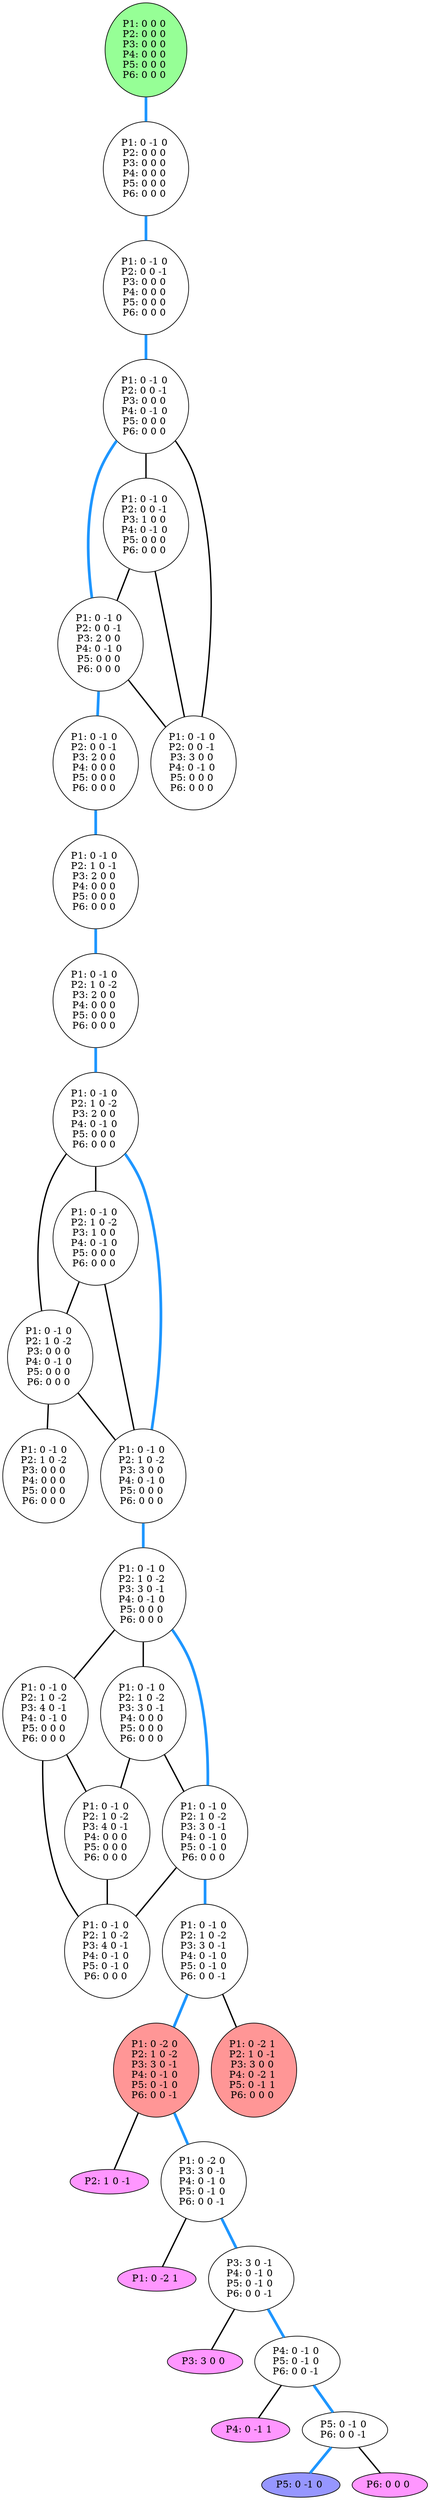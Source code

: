 graph G {
color = "black"
0 [label = "P1: 0 0 0 
P2: 0 0 0 
P3: 0 0 0 
P4: 0 0 0 
P5: 0 0 0 
P6: 0 0 0 
",  style="filled", fillcolor = "#96FF96"];
1 [label = "P1: 0 -1 0 
P2: 0 0 0 
P3: 0 0 0 
P4: 0 0 0 
P5: 0 0 0 
P6: 0 0 0 
"];
2 [label = "P1: 0 -1 0 
P2: 0 0 -1 
P3: 0 0 0 
P4: 0 0 0 
P5: 0 0 0 
P6: 0 0 0 
"];
3 [label = "P1: 0 -1 0 
P2: 0 0 -1 
P3: 0 0 0 
P4: 0 -1 0 
P5: 0 0 0 
P6: 0 0 0 
"];
4 [label = "P1: 0 -1 0 
P2: 0 0 -1 
P3: 1 0 0 
P4: 0 -1 0 
P5: 0 0 0 
P6: 0 0 0 
"];
5 [label = "P1: 0 -1 0 
P2: 0 0 -1 
P3: 2 0 0 
P4: 0 -1 0 
P5: 0 0 0 
P6: 0 0 0 
"];
6 [label = "P1: 0 -1 0 
P2: 0 0 -1 
P3: 3 0 0 
P4: 0 -1 0 
P5: 0 0 0 
P6: 0 0 0 
"];
7 [label = "P1: 0 -1 0 
P2: 0 0 -1 
P3: 2 0 0 
P4: 0 0 0 
P5: 0 0 0 
P6: 0 0 0 
"];
8 [label = "P1: 0 -1 0 
P2: 1 0 -1 
P3: 2 0 0 
P4: 0 0 0 
P5: 0 0 0 
P6: 0 0 0 
"];
9 [label = "P1: 0 -1 0 
P2: 1 0 -2 
P3: 2 0 0 
P4: 0 0 0 
P5: 0 0 0 
P6: 0 0 0 
"];
10 [label = "P1: 0 -1 0 
P2: 1 0 -2 
P3: 2 0 0 
P4: 0 -1 0 
P5: 0 0 0 
P6: 0 0 0 
"];
11 [label = "P1: 0 -1 0 
P2: 1 0 -2 
P3: 1 0 0 
P4: 0 -1 0 
P5: 0 0 0 
P6: 0 0 0 
"];
12 [label = "P1: 0 -1 0 
P2: 1 0 -2 
P3: 0 0 0 
P4: 0 -1 0 
P5: 0 0 0 
P6: 0 0 0 
"];
13 [label = "P1: 0 -1 0 
P2: 1 0 -2 
P3: 3 0 0 
P4: 0 -1 0 
P5: 0 0 0 
P6: 0 0 0 
"];
14 [label = "P1: 0 -1 0 
P2: 1 0 -2 
P3: 0 0 0 
P4: 0 0 0 
P5: 0 0 0 
P6: 0 0 0 
"];
15 [label = "P1: 0 -1 0 
P2: 1 0 -2 
P3: 3 0 -1 
P4: 0 -1 0 
P5: 0 0 0 
P6: 0 0 0 
"];
16 [label = "P1: 0 -1 0 
P2: 1 0 -2 
P3: 4 0 -1 
P4: 0 -1 0 
P5: 0 0 0 
P6: 0 0 0 
"];
17 [label = "P1: 0 -1 0 
P2: 1 0 -2 
P3: 3 0 -1 
P4: 0 0 0 
P5: 0 0 0 
P6: 0 0 0 
"];
18 [label = "P1: 0 -1 0 
P2: 1 0 -2 
P3: 3 0 -1 
P4: 0 -1 0 
P5: 0 -1 0 
P6: 0 0 0 
"];
19 [label = "P1: 0 -1 0 
P2: 1 0 -2 
P3: 4 0 -1 
P4: 0 0 0 
P5: 0 0 0 
P6: 0 0 0 
"];
20 [label = "P1: 0 -1 0 
P2: 1 0 -2 
P3: 4 0 -1 
P4: 0 -1 0 
P5: 0 -1 0 
P6: 0 0 0 
"];
21 [label = "P1: 0 -1 0 
P2: 1 0 -2 
P3: 3 0 -1 
P4: 0 -1 0 
P5: 0 -1 0 
P6: 0 0 -1 
"];
22 [label = "P1: 0 -2 0 
P2: 1 0 -2 
P3: 3 0 -1 
P4: 0 -1 0 
P5: 0 -1 0 
P6: 0 0 -1 
",  style="filled", fillcolor = "#FF9696"];
23 [label = "P1: 0 -2 1 
P2: 1 0 -1 
P3: 3 0 0 
P4: 0 -2 1 
P5: 0 -1 1 
P6: 0 0 0 
",  style="filled", fillcolor = "#FF9696"];
24 [label = "P2: 1 0 -1 
",  style="filled", fillcolor = "#FF96FF"];
25 [label = "P1: 0 -2 0 
P3: 3 0 -1 
P4: 0 -1 0 
P5: 0 -1 0 
P6: 0 0 -1 
"];
26 [label = "P1: 0 -2 1 
",  style="filled", fillcolor = "#FF96FF"];
27 [label = "P3: 3 0 -1 
P4: 0 -1 0 
P5: 0 -1 0 
P6: 0 0 -1 
"];
28 [label = "P3: 3 0 0 
",  style="filled", fillcolor = "#FF96FF"];
29 [label = "P4: 0 -1 0 
P5: 0 -1 0 
P6: 0 0 -1 
"];
30 [label = "P4: 0 -1 1 
",  style="filled", fillcolor = "#FF96FF"];
31 [label = "P5: 0 -1 0 
P6: 0 0 -1 
"];
32 [label = "P5: 0 -1 0 
", style="filled", fillcolor = "#9696FF"];
33 [label = "P6: 0 0 0 
",  style="filled", fillcolor = "#FF96FF"];
edge [style=bold];
0 -- 1 [color="#1E96FF", penwidth=4.0];

1 -- 2 [color="#1E96FF", penwidth=4.0];

2 -- 3 [color="#1E96FF", penwidth=4.0];

3 -- 4 [color=black];
3 -- 5 [color="#1E96FF", penwidth=4.0];
3 -- 6 [color=black];

4 -- 5 [color=black];
4 -- 6 [color=black];

5 -- 6 [color=black];
5 -- 7 [color="#1E96FF", penwidth=4.0];


7 -- 8 [color="#1E96FF", penwidth=4.0];

8 -- 9 [color="#1E96FF", penwidth=4.0];

9 -- 10 [color="#1E96FF", penwidth=4.0];

10 -- 11 [color=black];
10 -- 12 [color=black];
10 -- 13 [color="#1E96FF", penwidth=4.0];

11 -- 12 [color=black];
11 -- 13 [color=black];

12 -- 13 [color=black];
12 -- 14 [color=black];

13 -- 15 [color="#1E96FF", penwidth=4.0];


15 -- 16 [color=black];
15 -- 17 [color=black];
15 -- 18 [color="#1E96FF", penwidth=4.0];

16 -- 19 [color=black];
16 -- 20 [color=black];

17 -- 19 [color=black];
17 -- 18 [color=black];

18 -- 20 [color=black];
18 -- 21 [color="#1E96FF", penwidth=4.0];

19 -- 20 [color=black];


21 -- 22 [color="#1E96FF", penwidth=4.0];
21 -- 23 [color=black];

22 -- 25 [color="#1E96FF", penwidth=4.0];
22 -- 24 [color=black];


25 -- 27 [color="#1E96FF", penwidth=4.0];
25 -- 26 [color=black];

27 -- 29 [color="#1E96FF", penwidth=4.0];
27 -- 28 [color=black];

29 -- 31 [color="#1E96FF", penwidth=4.0];
29 -- 30 [color=black];

31 -- 33 [color=black];
31 -- 32 [color="#1E96FF", penwidth=4.0];

}
